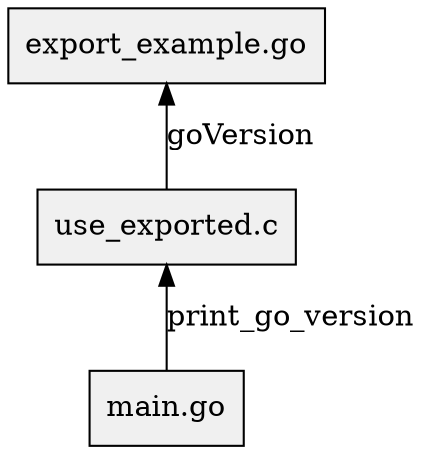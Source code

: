 digraph g {
	graph [
		rankdir = BT,
	];
	node [
		shape = box,
		style = filled,
		fillcolor = "#f0f0f0",
		fontcolor = black,
	];

	export [label = "export_example.go"];
	use [label = "use_exported.c"];
	main [label = "main.go"];

	use -> export [ label = goVersion ];
	main -> use [ label = print_go_version ];
}

